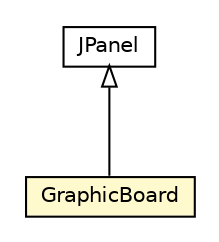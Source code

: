 #!/usr/local/bin/dot
#
# Class diagram 
# Generated by UMLGraph version 5.1 (http://www.umlgraph.org/)
#

digraph G {
	edge [fontname="Helvetica",fontsize=10,labelfontname="Helvetica",labelfontsize=10];
	node [fontname="Helvetica",fontsize=10,shape=plaintext];
	nodesep=0.25;
	ranksep=0.5;
	// edu.proz.checkers.client.view.GraphicBoard
	c2401 [label=<<table title="edu.proz.checkers.client.view.GraphicBoard" border="0" cellborder="1" cellspacing="0" cellpadding="2" port="p" bgcolor="lemonChiffon" href="./GraphicBoard.html">
		<tr><td><table border="0" cellspacing="0" cellpadding="1">
<tr><td align="center" balign="center"> GraphicBoard </td></tr>
		</table></td></tr>
		</table>>, fontname="Helvetica", fontcolor="black", fontsize=10.0];
	//edu.proz.checkers.client.view.GraphicBoard extends javax.swing.JPanel
	c2417:p -> c2401:p [dir=back,arrowtail=empty];
	// javax.swing.JPanel
	c2417 [label=<<table title="javax.swing.JPanel" border="0" cellborder="1" cellspacing="0" cellpadding="2" port="p" href="http://java.sun.com/j2se/1.4.2/docs/api/javax/swing/JPanel.html">
		<tr><td><table border="0" cellspacing="0" cellpadding="1">
<tr><td align="center" balign="center"> JPanel </td></tr>
		</table></td></tr>
		</table>>, fontname="Helvetica", fontcolor="black", fontsize=10.0];
}

